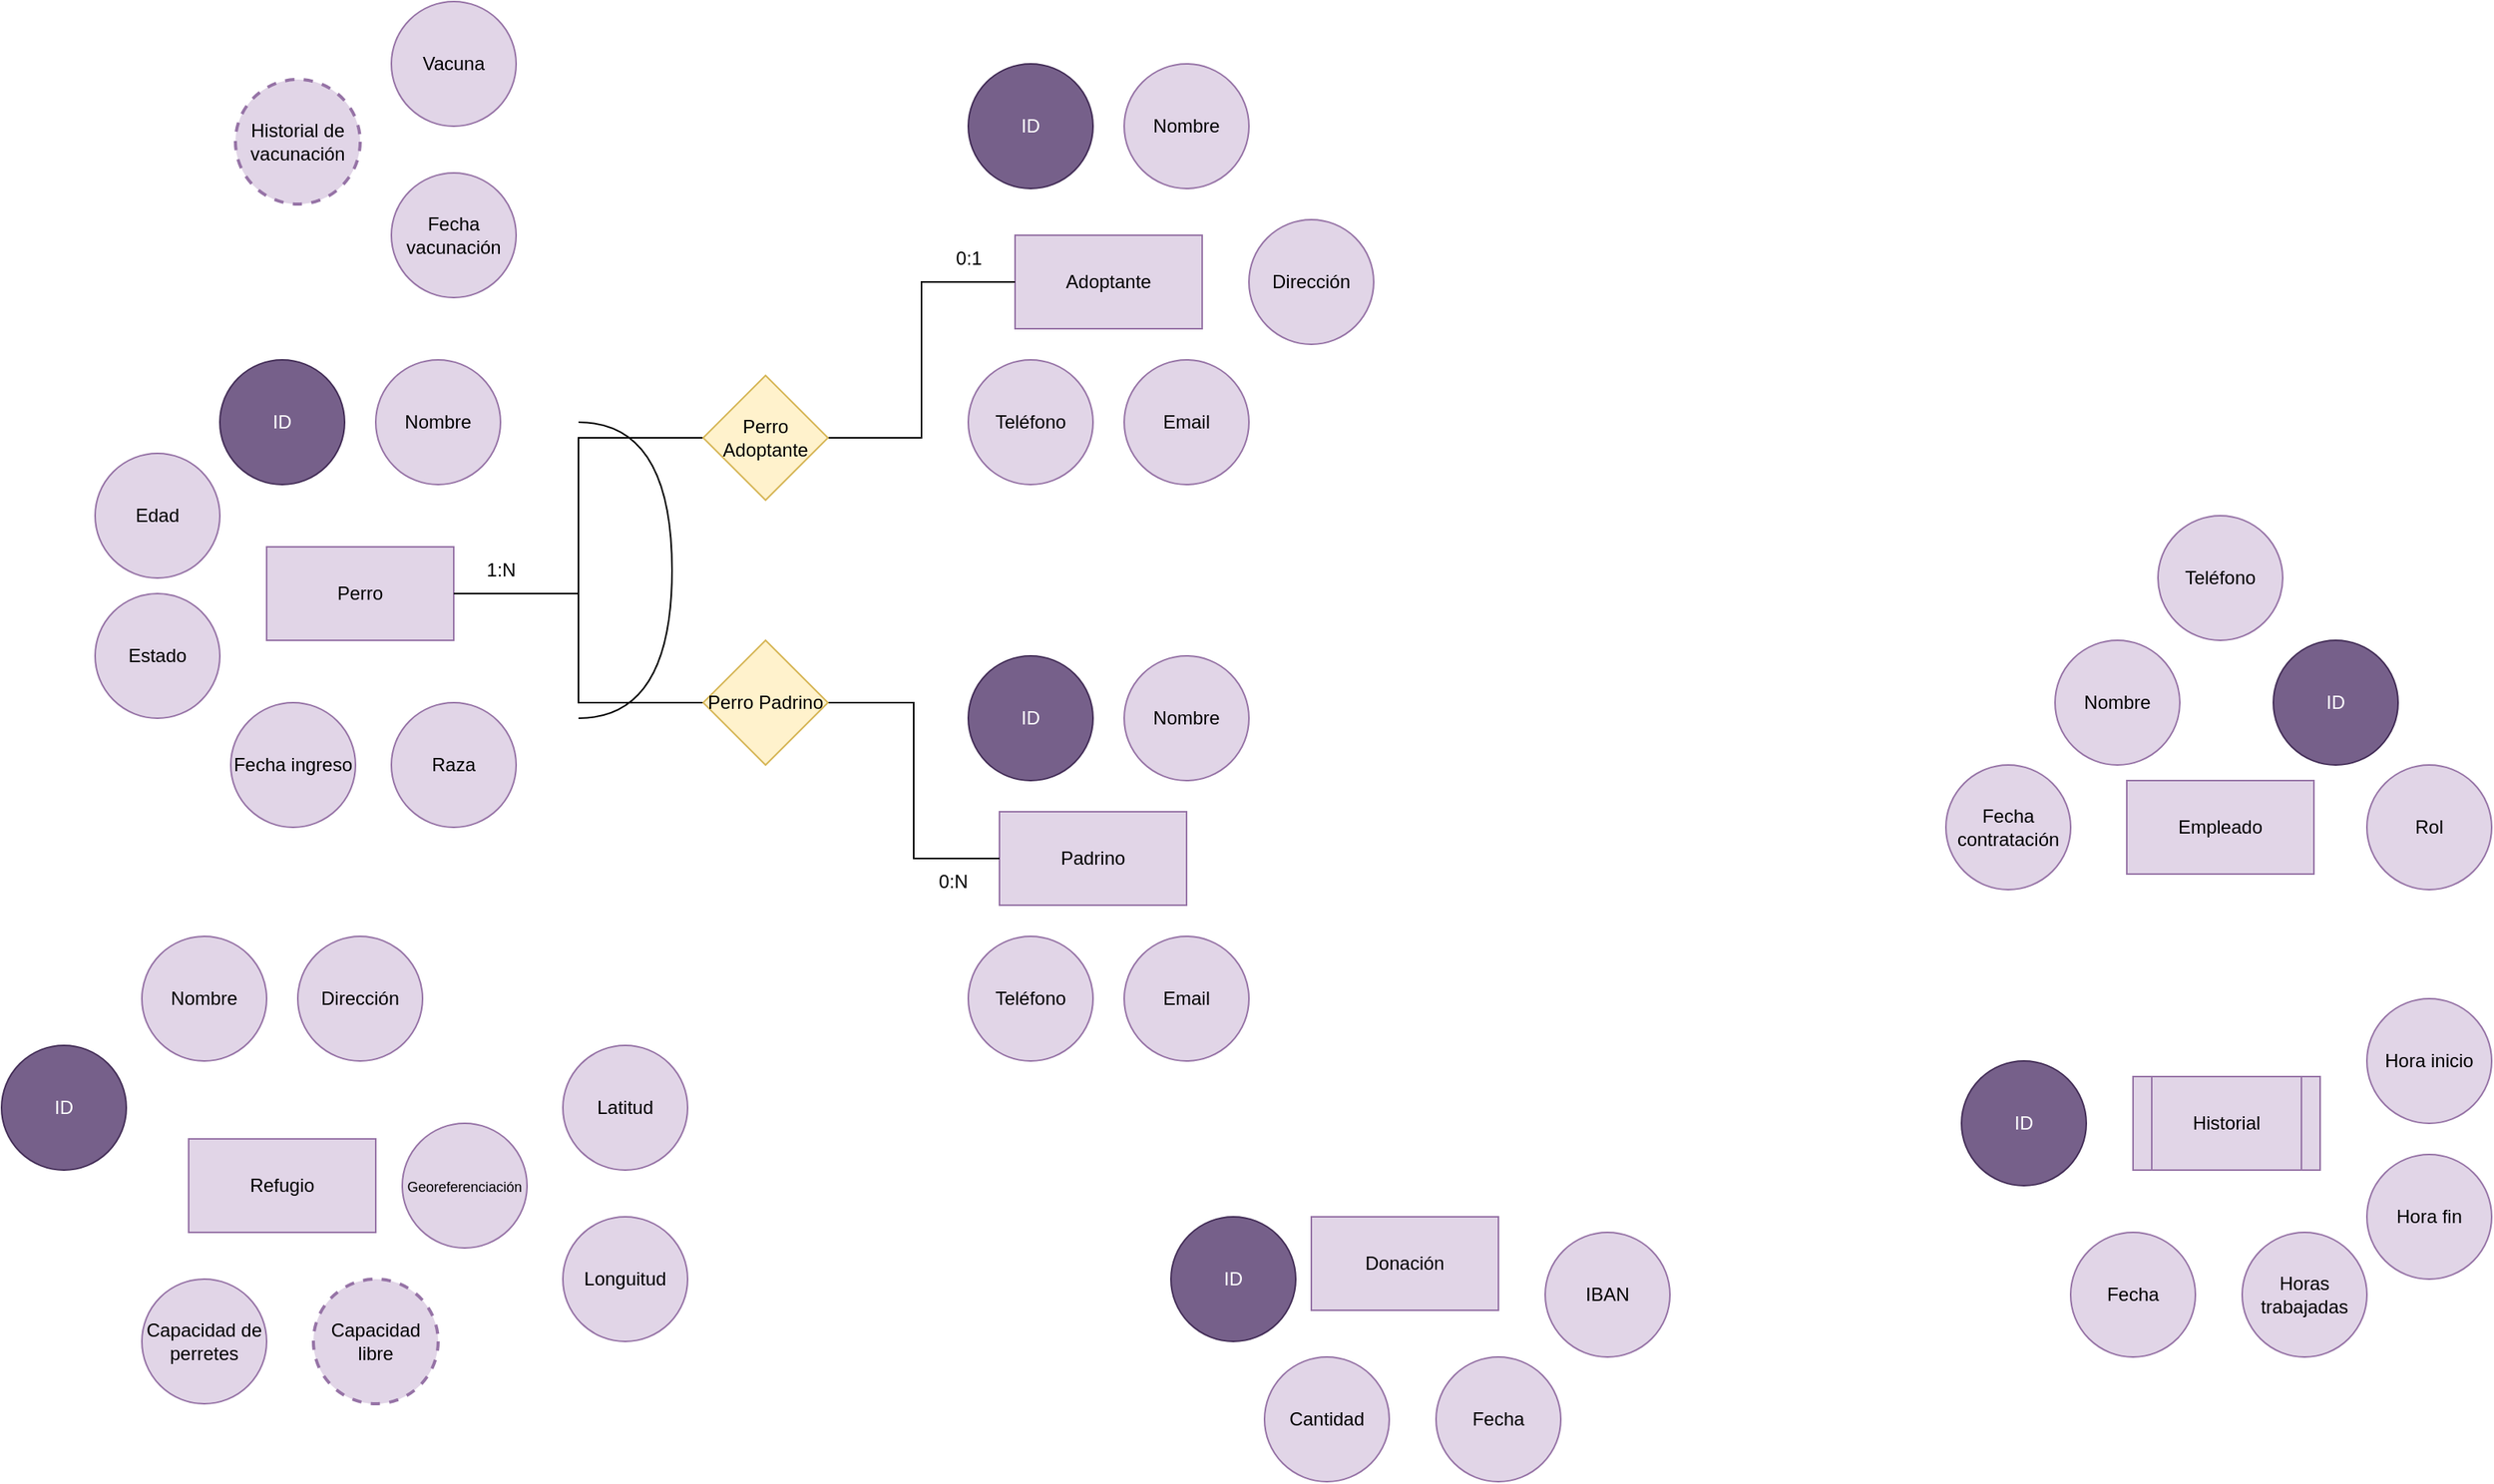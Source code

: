 <mxfile version="24.8.0">
  <diagram name="Página-1" id="VQzYdQzcV9R4RK3oKas_">
    <mxGraphModel dx="2534" dy="2270" grid="1" gridSize="10" guides="1" tooltips="1" connect="1" arrows="1" fold="1" page="1" pageScale="1" pageWidth="827" pageHeight="1169" math="0" shadow="0">
      <root>
        <mxCell id="0" />
        <mxCell id="1" parent="0" />
        <mxCell id="Iw8bfR4sa_wHzvGIG2jI-1" value="Refugio" style="rounded=0;whiteSpace=wrap;html=1;fillColor=#e1d5e7;strokeColor=#9673a6;" vertex="1" parent="1">
          <mxGeometry x="-650" y="640" width="120" height="60" as="geometry" />
        </mxCell>
        <mxCell id="Iw8bfR4sa_wHzvGIG2jI-2" value="Nombre" style="ellipse;whiteSpace=wrap;html=1;aspect=fixed;fillColor=#e1d5e7;strokeColor=#9673a6;" vertex="1" parent="1">
          <mxGeometry x="-680" y="510" width="80" height="80" as="geometry" />
        </mxCell>
        <mxCell id="Iw8bfR4sa_wHzvGIG2jI-3" value="ID" style="ellipse;whiteSpace=wrap;html=1;aspect=fixed;fillColor=#76608a;strokeColor=#432D57;fontColor=#ffffff;" vertex="1" parent="1">
          <mxGeometry x="-770" y="580" width="80" height="80" as="geometry" />
        </mxCell>
        <mxCell id="Iw8bfR4sa_wHzvGIG2jI-4" value="Dirección" style="ellipse;whiteSpace=wrap;html=1;aspect=fixed;fillColor=#e1d5e7;strokeColor=#9673a6;" vertex="1" parent="1">
          <mxGeometry x="-580" y="510" width="80" height="80" as="geometry" />
        </mxCell>
        <mxCell id="Iw8bfR4sa_wHzvGIG2jI-5" value="&lt;font style=&quot;font-size: 9px;&quot;&gt;Georeferenciación&lt;/font&gt;" style="ellipse;whiteSpace=wrap;html=1;aspect=fixed;fillColor=#e1d5e7;strokeColor=#9673a6;" vertex="1" parent="1">
          <mxGeometry x="-513" y="630" width="80" height="80" as="geometry" />
        </mxCell>
        <mxCell id="Iw8bfR4sa_wHzvGIG2jI-7" value="Latitud" style="ellipse;whiteSpace=wrap;html=1;aspect=fixed;fillColor=#e1d5e7;strokeColor=#9673a6;" vertex="1" parent="1">
          <mxGeometry x="-410" y="580" width="80" height="80" as="geometry" />
        </mxCell>
        <mxCell id="Iw8bfR4sa_wHzvGIG2jI-8" value="Longuitud" style="ellipse;whiteSpace=wrap;html=1;aspect=fixed;fillColor=#e1d5e7;strokeColor=#9673a6;" vertex="1" parent="1">
          <mxGeometry x="-410" y="690" width="80" height="80" as="geometry" />
        </mxCell>
        <mxCell id="Iw8bfR4sa_wHzvGIG2jI-9" value="Capacidad de perretes" style="ellipse;whiteSpace=wrap;html=1;aspect=fixed;fillColor=#e1d5e7;strokeColor=#9673a6;" vertex="1" parent="1">
          <mxGeometry x="-680" y="730" width="80" height="80" as="geometry" />
        </mxCell>
        <mxCell id="Iw8bfR4sa_wHzvGIG2jI-11" value="Capacidad libre" style="ellipse;whiteSpace=wrap;html=1;aspect=fixed;fillColor=#e1d5e7;strokeColor=#9673a6;dashed=1;strokeWidth=2;" vertex="1" parent="1">
          <mxGeometry x="-570" y="730" width="80" height="80" as="geometry" />
        </mxCell>
        <mxCell id="Iw8bfR4sa_wHzvGIG2jI-66" style="edgeStyle=orthogonalEdgeStyle;rounded=0;orthogonalLoop=1;jettySize=auto;html=1;exitX=1;exitY=0.5;exitDx=0;exitDy=0;endArrow=none;endFill=0;" edge="1" parent="1" source="Iw8bfR4sa_wHzvGIG2jI-12" target="Iw8bfR4sa_wHzvGIG2jI-65">
          <mxGeometry relative="1" as="geometry" />
        </mxCell>
        <mxCell id="Iw8bfR4sa_wHzvGIG2jI-12" value="Perro" style="rounded=0;whiteSpace=wrap;html=1;fillColor=#e1d5e7;strokeColor=#9673a6;" vertex="1" parent="1">
          <mxGeometry x="-600" y="260" width="120" height="60" as="geometry" />
        </mxCell>
        <mxCell id="Iw8bfR4sa_wHzvGIG2jI-13" value="ID" style="ellipse;whiteSpace=wrap;html=1;aspect=fixed;fillColor=#76608a;strokeColor=#432D57;fontColor=#ffffff;" vertex="1" parent="1">
          <mxGeometry x="-630" y="140" width="80" height="80" as="geometry" />
        </mxCell>
        <mxCell id="Iw8bfR4sa_wHzvGIG2jI-14" value="Nombre" style="ellipse;whiteSpace=wrap;html=1;aspect=fixed;fillColor=#e1d5e7;strokeColor=#9673a6;" vertex="1" parent="1">
          <mxGeometry x="-530" y="140" width="80" height="80" as="geometry" />
        </mxCell>
        <mxCell id="Iw8bfR4sa_wHzvGIG2jI-15" value="Edad" style="ellipse;whiteSpace=wrap;html=1;aspect=fixed;fillColor=#e1d5e7;strokeColor=#9673a6;" vertex="1" parent="1">
          <mxGeometry x="-710" y="200" width="80" height="80" as="geometry" />
        </mxCell>
        <mxCell id="Iw8bfR4sa_wHzvGIG2jI-16" value="Raza" style="ellipse;whiteSpace=wrap;html=1;aspect=fixed;fillColor=#e1d5e7;strokeColor=#9673a6;" vertex="1" parent="1">
          <mxGeometry x="-520" y="360" width="80" height="80" as="geometry" />
        </mxCell>
        <mxCell id="Iw8bfR4sa_wHzvGIG2jI-17" value="Fecha ingreso" style="ellipse;whiteSpace=wrap;html=1;aspect=fixed;fillColor=#e1d5e7;strokeColor=#9673a6;" vertex="1" parent="1">
          <mxGeometry x="-623" y="360" width="80" height="80" as="geometry" />
        </mxCell>
        <mxCell id="Iw8bfR4sa_wHzvGIG2jI-18" value="Estado" style="ellipse;whiteSpace=wrap;html=1;aspect=fixed;fillColor=#e1d5e7;strokeColor=#9673a6;" vertex="1" parent="1">
          <mxGeometry x="-710" y="290" width="80" height="80" as="geometry" />
        </mxCell>
        <mxCell id="Iw8bfR4sa_wHzvGIG2jI-20" value="Historial de vacunación" style="ellipse;whiteSpace=wrap;html=1;aspect=fixed;fillColor=#e1d5e7;strokeColor=#9673a6;dashed=1;strokeWidth=2;" vertex="1" parent="1">
          <mxGeometry x="-620" y="-40" width="80" height="80" as="geometry" />
        </mxCell>
        <mxCell id="Iw8bfR4sa_wHzvGIG2jI-21" value="Fecha vacunación" style="ellipse;whiteSpace=wrap;html=1;aspect=fixed;fillColor=#e1d5e7;strokeColor=#9673a6;" vertex="1" parent="1">
          <mxGeometry x="-520" y="20" width="80" height="80" as="geometry" />
        </mxCell>
        <mxCell id="Iw8bfR4sa_wHzvGIG2jI-22" value="Vacuna" style="ellipse;whiteSpace=wrap;html=1;aspect=fixed;fillColor=#e1d5e7;strokeColor=#9673a6;" vertex="1" parent="1">
          <mxGeometry x="-520" y="-90" width="80" height="80" as="geometry" />
        </mxCell>
        <mxCell id="Iw8bfR4sa_wHzvGIG2jI-29" value="Adoptante" style="rounded=0;whiteSpace=wrap;html=1;fillColor=#e1d5e7;strokeColor=#9673a6;" vertex="1" parent="1">
          <mxGeometry x="-120" y="60" width="120" height="60" as="geometry" />
        </mxCell>
        <mxCell id="Iw8bfR4sa_wHzvGIG2jI-30" value="ID" style="ellipse;whiteSpace=wrap;html=1;aspect=fixed;fillColor=#76608a;strokeColor=#432D57;fontColor=#ffffff;" vertex="1" parent="1">
          <mxGeometry x="-150" y="-50" width="80" height="80" as="geometry" />
        </mxCell>
        <mxCell id="Iw8bfR4sa_wHzvGIG2jI-31" value="Nombre" style="ellipse;whiteSpace=wrap;html=1;aspect=fixed;fillColor=#e1d5e7;strokeColor=#9673a6;" vertex="1" parent="1">
          <mxGeometry x="-50" y="-50" width="80" height="80" as="geometry" />
        </mxCell>
        <mxCell id="Iw8bfR4sa_wHzvGIG2jI-32" value="Dirección" style="ellipse;whiteSpace=wrap;html=1;aspect=fixed;fillColor=#e1d5e7;strokeColor=#9673a6;" vertex="1" parent="1">
          <mxGeometry x="30" y="50" width="80" height="80" as="geometry" />
        </mxCell>
        <mxCell id="Iw8bfR4sa_wHzvGIG2jI-33" value="Teléfono" style="ellipse;whiteSpace=wrap;html=1;aspect=fixed;fillColor=#e1d5e7;strokeColor=#9673a6;strokeWidth=1;" vertex="1" parent="1">
          <mxGeometry x="-150" y="140" width="80" height="80" as="geometry" />
        </mxCell>
        <mxCell id="Iw8bfR4sa_wHzvGIG2jI-34" value="Email" style="ellipse;whiteSpace=wrap;html=1;aspect=fixed;fillColor=#e1d5e7;strokeColor=#9673a6;strokeWidth=1;" vertex="1" parent="1">
          <mxGeometry x="-50" y="140" width="80" height="80" as="geometry" />
        </mxCell>
        <mxCell id="Iw8bfR4sa_wHzvGIG2jI-36" value="Empleado" style="rounded=0;whiteSpace=wrap;html=1;fillColor=#e1d5e7;strokeColor=#9673a6;" vertex="1" parent="1">
          <mxGeometry x="593" y="410" width="120" height="60" as="geometry" />
        </mxCell>
        <mxCell id="Iw8bfR4sa_wHzvGIG2jI-39" value="Nombre" style="ellipse;whiteSpace=wrap;html=1;aspect=fixed;fillColor=#e1d5e7;strokeColor=#9673a6;" vertex="1" parent="1">
          <mxGeometry x="547" y="320" width="80" height="80" as="geometry" />
        </mxCell>
        <mxCell id="Iw8bfR4sa_wHzvGIG2jI-40" value="ID" style="ellipse;whiteSpace=wrap;html=1;aspect=fixed;fillColor=#76608a;strokeColor=#432D57;fontColor=#ffffff;" vertex="1" parent="1">
          <mxGeometry x="687" y="320" width="80" height="80" as="geometry" />
        </mxCell>
        <mxCell id="Iw8bfR4sa_wHzvGIG2jI-41" value="Rol" style="ellipse;whiteSpace=wrap;html=1;aspect=fixed;fillColor=#e1d5e7;strokeColor=#9673a6;" vertex="1" parent="1">
          <mxGeometry x="747" y="400" width="80" height="80" as="geometry" />
        </mxCell>
        <mxCell id="Iw8bfR4sa_wHzvGIG2jI-42" value="Fecha contratación" style="ellipse;whiteSpace=wrap;html=1;aspect=fixed;fillColor=#e1d5e7;strokeColor=#9673a6;" vertex="1" parent="1">
          <mxGeometry x="477" y="400" width="80" height="80" as="geometry" />
        </mxCell>
        <mxCell id="Iw8bfR4sa_wHzvGIG2jI-49" value="Padrino" style="rounded=0;whiteSpace=wrap;html=1;fillColor=#e1d5e7;strokeColor=#9673a6;" vertex="1" parent="1">
          <mxGeometry x="-130" y="430" width="120" height="60" as="geometry" />
        </mxCell>
        <mxCell id="Iw8bfR4sa_wHzvGIG2jI-50" value="ID" style="ellipse;whiteSpace=wrap;html=1;aspect=fixed;fillColor=#76608a;strokeColor=#432D57;fontColor=#ffffff;" vertex="1" parent="1">
          <mxGeometry x="-150" y="330" width="80" height="80" as="geometry" />
        </mxCell>
        <mxCell id="Iw8bfR4sa_wHzvGIG2jI-51" value="Nombre" style="ellipse;whiteSpace=wrap;html=1;aspect=fixed;fillColor=#e1d5e7;strokeColor=#9673a6;" vertex="1" parent="1">
          <mxGeometry x="-50" y="330" width="80" height="80" as="geometry" />
        </mxCell>
        <mxCell id="Iw8bfR4sa_wHzvGIG2jI-52" value="Teléfono" style="ellipse;whiteSpace=wrap;html=1;aspect=fixed;fillColor=#e1d5e7;strokeColor=#9673a6;strokeWidth=1;" vertex="1" parent="1">
          <mxGeometry x="-150" y="510" width="80" height="80" as="geometry" />
        </mxCell>
        <mxCell id="Iw8bfR4sa_wHzvGIG2jI-53" value="Email" style="ellipse;whiteSpace=wrap;html=1;aspect=fixed;fillColor=#e1d5e7;strokeColor=#9673a6;strokeWidth=1;" vertex="1" parent="1">
          <mxGeometry x="-50" y="510" width="80" height="80" as="geometry" />
        </mxCell>
        <mxCell id="Iw8bfR4sa_wHzvGIG2jI-58" value="Donación" style="rounded=0;whiteSpace=wrap;html=1;fillColor=#e1d5e7;strokeColor=#9673a6;" vertex="1" parent="1">
          <mxGeometry x="70" y="690" width="120" height="60" as="geometry" />
        </mxCell>
        <mxCell id="Iw8bfR4sa_wHzvGIG2jI-60" value="ID" style="ellipse;whiteSpace=wrap;html=1;aspect=fixed;fillColor=#76608a;strokeColor=#432D57;fontColor=#ffffff;" vertex="1" parent="1">
          <mxGeometry x="-20" y="690" width="80" height="80" as="geometry" />
        </mxCell>
        <mxCell id="Iw8bfR4sa_wHzvGIG2jI-61" value="Cantidad" style="ellipse;whiteSpace=wrap;html=1;aspect=fixed;fillColor=#e1d5e7;strokeColor=#9673a6;strokeWidth=1;" vertex="1" parent="1">
          <mxGeometry x="40" y="780" width="80" height="80" as="geometry" />
        </mxCell>
        <mxCell id="Iw8bfR4sa_wHzvGIG2jI-62" value="Fecha" style="ellipse;whiteSpace=wrap;html=1;aspect=fixed;fillColor=#e1d5e7;strokeColor=#9673a6;" vertex="1" parent="1">
          <mxGeometry x="150" y="780" width="80" height="80" as="geometry" />
        </mxCell>
        <mxCell id="Iw8bfR4sa_wHzvGIG2jI-63" value="IBAN" style="ellipse;whiteSpace=wrap;html=1;aspect=fixed;fillColor=#e1d5e7;strokeColor=#9673a6;" vertex="1" parent="1">
          <mxGeometry x="220" y="700" width="80" height="80" as="geometry" />
        </mxCell>
        <mxCell id="Iw8bfR4sa_wHzvGIG2jI-67" style="edgeStyle=orthogonalEdgeStyle;rounded=0;orthogonalLoop=1;jettySize=auto;html=1;exitX=1;exitY=0.5;exitDx=0;exitDy=0;entryX=0;entryY=0.5;entryDx=0;entryDy=0;endArrow=none;endFill=0;" edge="1" parent="1" source="Iw8bfR4sa_wHzvGIG2jI-64" target="Iw8bfR4sa_wHzvGIG2jI-29">
          <mxGeometry relative="1" as="geometry" />
        </mxCell>
        <mxCell id="Iw8bfR4sa_wHzvGIG2jI-68" style="edgeStyle=orthogonalEdgeStyle;rounded=0;orthogonalLoop=1;jettySize=auto;html=1;exitX=0;exitY=0.5;exitDx=0;exitDy=0;entryX=1;entryY=0.5;entryDx=0;entryDy=0;endArrow=none;endFill=0;" edge="1" parent="1" source="Iw8bfR4sa_wHzvGIG2jI-64" target="Iw8bfR4sa_wHzvGIG2jI-12">
          <mxGeometry relative="1" as="geometry" />
        </mxCell>
        <mxCell id="Iw8bfR4sa_wHzvGIG2jI-64" value="Perro Adoptante" style="rhombus;whiteSpace=wrap;html=1;fillColor=#fff2cc;strokeColor=#d6b656;" vertex="1" parent="1">
          <mxGeometry x="-320" y="150" width="80" height="80" as="geometry" />
        </mxCell>
        <mxCell id="Iw8bfR4sa_wHzvGIG2jI-73" style="edgeStyle=orthogonalEdgeStyle;rounded=0;orthogonalLoop=1;jettySize=auto;html=1;exitX=1;exitY=0.5;exitDx=0;exitDy=0;entryX=0;entryY=0.5;entryDx=0;entryDy=0;endArrow=none;endFill=0;" edge="1" parent="1" source="Iw8bfR4sa_wHzvGIG2jI-65" target="Iw8bfR4sa_wHzvGIG2jI-49">
          <mxGeometry relative="1" as="geometry" />
        </mxCell>
        <mxCell id="Iw8bfR4sa_wHzvGIG2jI-65" value="Perro Padrino" style="rhombus;whiteSpace=wrap;html=1;fillColor=#fff2cc;strokeColor=#d6b656;" vertex="1" parent="1">
          <mxGeometry x="-320" y="320" width="80" height="80" as="geometry" />
        </mxCell>
        <mxCell id="Iw8bfR4sa_wHzvGIG2jI-69" value="1:N" style="text;html=1;align=center;verticalAlign=middle;resizable=0;points=[];autosize=1;strokeColor=none;fillColor=none;" vertex="1" parent="1">
          <mxGeometry x="-470" y="260" width="40" height="30" as="geometry" />
        </mxCell>
        <mxCell id="Iw8bfR4sa_wHzvGIG2jI-70" value="0:1" style="text;html=1;align=center;verticalAlign=middle;resizable=0;points=[];autosize=1;strokeColor=none;fillColor=none;" vertex="1" parent="1">
          <mxGeometry x="-170" y="60" width="40" height="30" as="geometry" />
        </mxCell>
        <mxCell id="Iw8bfR4sa_wHzvGIG2jI-75" value="" style="endArrow=none;html=1;rounded=0;edgeStyle=orthogonalEdgeStyle;curved=1;" edge="1" parent="1">
          <mxGeometry width="50" height="50" relative="1" as="geometry">
            <mxPoint x="-400" y="370" as="sourcePoint" />
            <mxPoint x="-400" y="180" as="targetPoint" />
            <Array as="points">
              <mxPoint x="-340" y="370" />
              <mxPoint x="-340" y="180" />
            </Array>
          </mxGeometry>
        </mxCell>
        <mxCell id="Iw8bfR4sa_wHzvGIG2jI-76" value="0:N" style="text;html=1;align=center;verticalAlign=middle;resizable=0;points=[];autosize=1;strokeColor=none;fillColor=none;" vertex="1" parent="1">
          <mxGeometry x="-180" y="460" width="40" height="30" as="geometry" />
        </mxCell>
        <mxCell id="Iw8bfR4sa_wHzvGIG2jI-79" value="Fecha" style="ellipse;whiteSpace=wrap;html=1;aspect=fixed;fillColor=#e1d5e7;strokeColor=#9673a6;" vertex="1" parent="1">
          <mxGeometry x="557" y="700" width="80" height="80" as="geometry" />
        </mxCell>
        <mxCell id="Iw8bfR4sa_wHzvGIG2jI-80" value="Hora inicio" style="ellipse;whiteSpace=wrap;html=1;aspect=fixed;fillColor=#e1d5e7;strokeColor=#9673a6;" vertex="1" parent="1">
          <mxGeometry x="747" y="550" width="80" height="80" as="geometry" />
        </mxCell>
        <mxCell id="Iw8bfR4sa_wHzvGIG2jI-81" value="Hora fin" style="ellipse;whiteSpace=wrap;html=1;aspect=fixed;fillColor=#e1d5e7;strokeColor=#9673a6;" vertex="1" parent="1">
          <mxGeometry x="747" y="650" width="80" height="80" as="geometry" />
        </mxCell>
        <mxCell id="Iw8bfR4sa_wHzvGIG2jI-82" value="Horas trabajadas" style="ellipse;whiteSpace=wrap;html=1;aspect=fixed;fillColor=#e1d5e7;strokeColor=#9673a6;" vertex="1" parent="1">
          <mxGeometry x="667" y="700" width="80" height="80" as="geometry" />
        </mxCell>
        <mxCell id="Iw8bfR4sa_wHzvGIG2jI-83" value="ID" style="ellipse;whiteSpace=wrap;html=1;aspect=fixed;fillColor=#76608a;strokeColor=#432D57;fontColor=#ffffff;" vertex="1" parent="1">
          <mxGeometry x="487" y="590" width="80" height="80" as="geometry" />
        </mxCell>
        <mxCell id="Iw8bfR4sa_wHzvGIG2jI-85" value="Historial" style="shape=process;whiteSpace=wrap;html=1;backgroundOutline=1;fillColor=#e1d5e7;strokeColor=#9673a6;" vertex="1" parent="1">
          <mxGeometry x="597" y="600" width="120" height="60" as="geometry" />
        </mxCell>
        <mxCell id="Iw8bfR4sa_wHzvGIG2jI-97" value="Teléfono" style="ellipse;whiteSpace=wrap;html=1;aspect=fixed;fillColor=#e1d5e7;strokeColor=#9673a6;strokeWidth=1;" vertex="1" parent="1">
          <mxGeometry x="613" y="240" width="80" height="80" as="geometry" />
        </mxCell>
      </root>
    </mxGraphModel>
  </diagram>
</mxfile>
